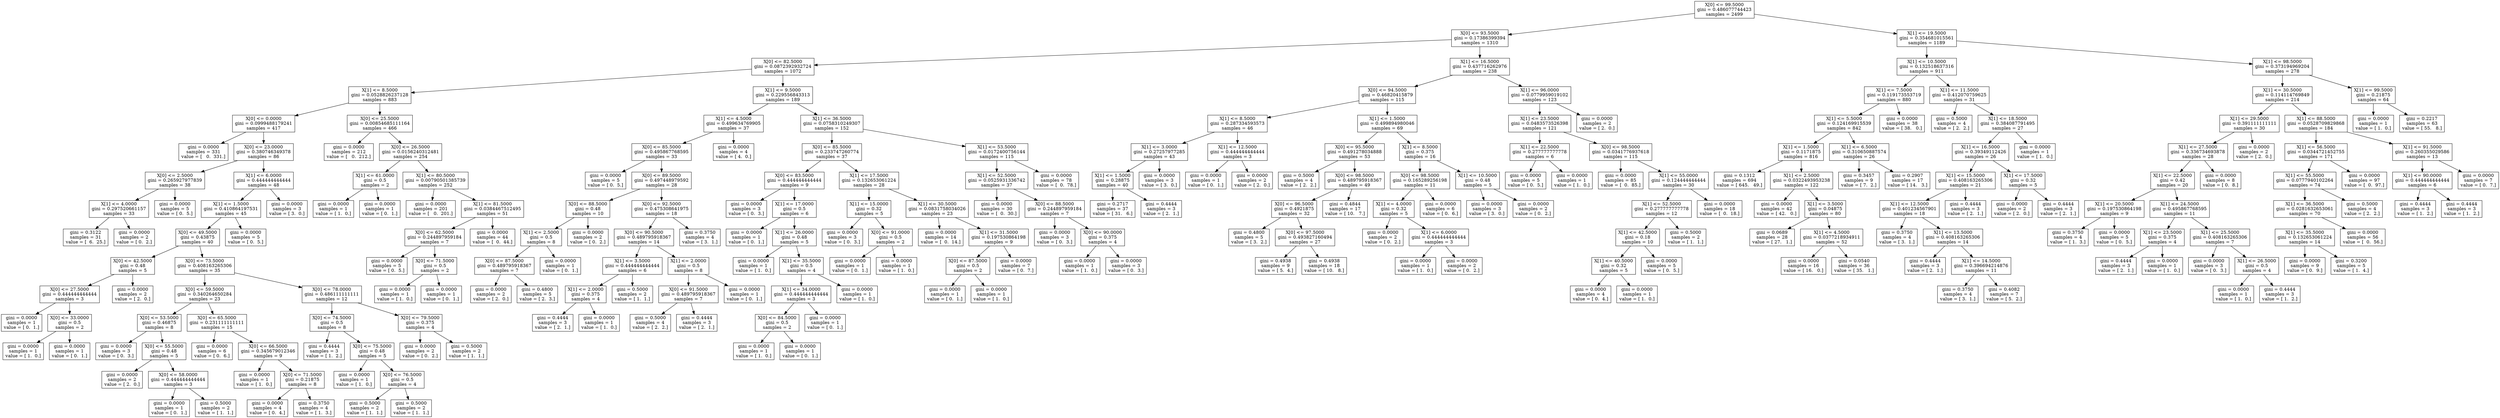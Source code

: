 digraph Tree {
0 [label="X[0] <= 99.5000\ngini = 0.486077744423\nsamples = 2499", shape="box"] ;
1 [label="X[0] <= 93.5000\ngini = 0.17386399394\nsamples = 1310", shape="box"] ;
0 -> 1 ;
2 [label="X[0] <= 82.5000\ngini = 0.0872392932724\nsamples = 1072", shape="box"] ;
1 -> 2 ;
3 [label="X[1] <= 8.5000\ngini = 0.0528826237128\nsamples = 883", shape="box"] ;
2 -> 3 ;
4 [label="X[0] <= 0.0000\ngini = 0.0999488179241\nsamples = 417", shape="box"] ;
3 -> 4 ;
5 [label="gini = 0.0000\nsamples = 331\nvalue = [   0.  331.]", shape="box"] ;
4 -> 5 ;
6 [label="X[0] <= 23.0000\ngini = 0.380746349378\nsamples = 86", shape="box"] ;
4 -> 6 ;
7 [label="X[0] <= 2.5000\ngini = 0.265927977839\nsamples = 38", shape="box"] ;
6 -> 7 ;
8 [label="X[1] <= 4.0000\ngini = 0.297520661157\nsamples = 33", shape="box"] ;
7 -> 8 ;
9 [label="gini = 0.3122\nsamples = 31\nvalue = [  6.  25.]", shape="box"] ;
8 -> 9 ;
10 [label="gini = 0.0000\nsamples = 2\nvalue = [ 0.  2.]", shape="box"] ;
8 -> 10 ;
11 [label="gini = 0.0000\nsamples = 5\nvalue = [ 0.  5.]", shape="box"] ;
7 -> 11 ;
12 [label="X[1] <= 6.0000\ngini = 0.444444444444\nsamples = 48", shape="box"] ;
6 -> 12 ;
13 [label="X[1] <= 1.5000\ngini = 0.410864197531\nsamples = 45", shape="box"] ;
12 -> 13 ;
14 [label="X[0] <= 49.5000\ngini = 0.43875\nsamples = 40", shape="box"] ;
13 -> 14 ;
15 [label="X[0] <= 42.5000\ngini = 0.48\nsamples = 5", shape="box"] ;
14 -> 15 ;
16 [label="X[0] <= 27.5000\ngini = 0.444444444444\nsamples = 3", shape="box"] ;
15 -> 16 ;
17 [label="gini = 0.0000\nsamples = 1\nvalue = [ 0.  1.]", shape="box"] ;
16 -> 17 ;
18 [label="X[0] <= 33.0000\ngini = 0.5\nsamples = 2", shape="box"] ;
16 -> 18 ;
19 [label="gini = 0.0000\nsamples = 1\nvalue = [ 1.  0.]", shape="box"] ;
18 -> 19 ;
20 [label="gini = 0.0000\nsamples = 1\nvalue = [ 0.  1.]", shape="box"] ;
18 -> 20 ;
21 [label="gini = 0.0000\nsamples = 2\nvalue = [ 2.  0.]", shape="box"] ;
15 -> 21 ;
22 [label="X[0] <= 73.5000\ngini = 0.408163265306\nsamples = 35", shape="box"] ;
14 -> 22 ;
23 [label="X[0] <= 59.5000\ngini = 0.340264650284\nsamples = 23", shape="box"] ;
22 -> 23 ;
24 [label="X[0] <= 53.5000\ngini = 0.46875\nsamples = 8", shape="box"] ;
23 -> 24 ;
25 [label="gini = 0.0000\nsamples = 3\nvalue = [ 0.  3.]", shape="box"] ;
24 -> 25 ;
26 [label="X[0] <= 55.5000\ngini = 0.48\nsamples = 5", shape="box"] ;
24 -> 26 ;
27 [label="gini = 0.0000\nsamples = 2\nvalue = [ 2.  0.]", shape="box"] ;
26 -> 27 ;
28 [label="X[0] <= 58.0000\ngini = 0.444444444444\nsamples = 3", shape="box"] ;
26 -> 28 ;
29 [label="gini = 0.0000\nsamples = 1\nvalue = [ 0.  1.]", shape="box"] ;
28 -> 29 ;
30 [label="gini = 0.5000\nsamples = 2\nvalue = [ 1.  1.]", shape="box"] ;
28 -> 30 ;
31 [label="X[0] <= 65.5000\ngini = 0.231111111111\nsamples = 15", shape="box"] ;
23 -> 31 ;
32 [label="gini = 0.0000\nsamples = 6\nvalue = [ 0.  6.]", shape="box"] ;
31 -> 32 ;
33 [label="X[0] <= 66.5000\ngini = 0.345679012346\nsamples = 9", shape="box"] ;
31 -> 33 ;
34 [label="gini = 0.0000\nsamples = 1\nvalue = [ 1.  0.]", shape="box"] ;
33 -> 34 ;
35 [label="X[0] <= 71.5000\ngini = 0.21875\nsamples = 8", shape="box"] ;
33 -> 35 ;
36 [label="gini = 0.0000\nsamples = 4\nvalue = [ 0.  4.]", shape="box"] ;
35 -> 36 ;
37 [label="gini = 0.3750\nsamples = 4\nvalue = [ 1.  3.]", shape="box"] ;
35 -> 37 ;
38 [label="X[0] <= 78.0000\ngini = 0.486111111111\nsamples = 12", shape="box"] ;
22 -> 38 ;
39 [label="X[0] <= 74.5000\ngini = 0.5\nsamples = 8", shape="box"] ;
38 -> 39 ;
40 [label="gini = 0.4444\nsamples = 3\nvalue = [ 1.  2.]", shape="box"] ;
39 -> 40 ;
41 [label="X[0] <= 75.5000\ngini = 0.48\nsamples = 5", shape="box"] ;
39 -> 41 ;
42 [label="gini = 0.0000\nsamples = 1\nvalue = [ 1.  0.]", shape="box"] ;
41 -> 42 ;
43 [label="X[0] <= 76.5000\ngini = 0.5\nsamples = 4", shape="box"] ;
41 -> 43 ;
44 [label="gini = 0.5000\nsamples = 2\nvalue = [ 1.  1.]", shape="box"] ;
43 -> 44 ;
45 [label="gini = 0.5000\nsamples = 2\nvalue = [ 1.  1.]", shape="box"] ;
43 -> 45 ;
46 [label="X[0] <= 79.5000\ngini = 0.375\nsamples = 4", shape="box"] ;
38 -> 46 ;
47 [label="gini = 0.0000\nsamples = 2\nvalue = [ 0.  2.]", shape="box"] ;
46 -> 47 ;
48 [label="gini = 0.5000\nsamples = 2\nvalue = [ 1.  1.]", shape="box"] ;
46 -> 48 ;
49 [label="gini = 0.0000\nsamples = 5\nvalue = [ 0.  5.]", shape="box"] ;
13 -> 49 ;
50 [label="gini = 0.0000\nsamples = 3\nvalue = [ 3.  0.]", shape="box"] ;
12 -> 50 ;
51 [label="X[0] <= 25.5000\ngini = 0.00854685111164\nsamples = 466", shape="box"] ;
3 -> 51 ;
52 [label="gini = 0.0000\nsamples = 212\nvalue = [   0.  212.]", shape="box"] ;
51 -> 52 ;
53 [label="X[0] <= 26.5000\ngini = 0.0156240312481\nsamples = 254", shape="box"] ;
51 -> 53 ;
54 [label="X[1] <= 61.0000\ngini = 0.5\nsamples = 2", shape="box"] ;
53 -> 54 ;
55 [label="gini = 0.0000\nsamples = 1\nvalue = [ 1.  0.]", shape="box"] ;
54 -> 55 ;
56 [label="gini = 0.0000\nsamples = 1\nvalue = [ 0.  1.]", shape="box"] ;
54 -> 56 ;
57 [label="X[1] <= 80.5000\ngini = 0.00790501385739\nsamples = 252", shape="box"] ;
53 -> 57 ;
58 [label="gini = 0.0000\nsamples = 201\nvalue = [   0.  201.]", shape="box"] ;
57 -> 58 ;
59 [label="X[1] <= 81.5000\ngini = 0.0384467512495\nsamples = 51", shape="box"] ;
57 -> 59 ;
60 [label="X[0] <= 62.5000\ngini = 0.244897959184\nsamples = 7", shape="box"] ;
59 -> 60 ;
61 [label="gini = 0.0000\nsamples = 5\nvalue = [ 0.  5.]", shape="box"] ;
60 -> 61 ;
62 [label="X[0] <= 71.5000\ngini = 0.5\nsamples = 2", shape="box"] ;
60 -> 62 ;
63 [label="gini = 0.0000\nsamples = 1\nvalue = [ 1.  0.]", shape="box"] ;
62 -> 63 ;
64 [label="gini = 0.0000\nsamples = 1\nvalue = [ 0.  1.]", shape="box"] ;
62 -> 64 ;
65 [label="gini = 0.0000\nsamples = 44\nvalue = [  0.  44.]", shape="box"] ;
59 -> 65 ;
66 [label="X[1] <= 9.5000\ngini = 0.229556843313\nsamples = 189", shape="box"] ;
2 -> 66 ;
67 [label="X[1] <= 4.5000\ngini = 0.499634769905\nsamples = 37", shape="box"] ;
66 -> 67 ;
68 [label="X[0] <= 85.5000\ngini = 0.495867768595\nsamples = 33", shape="box"] ;
67 -> 68 ;
69 [label="gini = 0.0000\nsamples = 5\nvalue = [ 0.  5.]", shape="box"] ;
68 -> 69 ;
70 [label="X[0] <= 89.5000\ngini = 0.497448979592\nsamples = 28", shape="box"] ;
68 -> 70 ;
71 [label="X[0] <= 88.5000\ngini = 0.48\nsamples = 10", shape="box"] ;
70 -> 71 ;
72 [label="X[1] <= 2.5000\ngini = 0.5\nsamples = 8", shape="box"] ;
71 -> 72 ;
73 [label="X[0] <= 87.5000\ngini = 0.489795918367\nsamples = 7", shape="box"] ;
72 -> 73 ;
74 [label="gini = 0.0000\nsamples = 2\nvalue = [ 2.  0.]", shape="box"] ;
73 -> 74 ;
75 [label="gini = 0.4800\nsamples = 5\nvalue = [ 2.  3.]", shape="box"] ;
73 -> 75 ;
76 [label="gini = 0.0000\nsamples = 1\nvalue = [ 0.  1.]", shape="box"] ;
72 -> 76 ;
77 [label="gini = 0.0000\nsamples = 2\nvalue = [ 0.  2.]", shape="box"] ;
71 -> 77 ;
78 [label="X[0] <= 92.5000\ngini = 0.475308641975\nsamples = 18", shape="box"] ;
70 -> 78 ;
79 [label="X[0] <= 90.5000\ngini = 0.489795918367\nsamples = 14", shape="box"] ;
78 -> 79 ;
80 [label="X[1] <= 3.5000\ngini = 0.444444444444\nsamples = 6", shape="box"] ;
79 -> 80 ;
81 [label="X[1] <= 2.0000\ngini = 0.375\nsamples = 4", shape="box"] ;
80 -> 81 ;
82 [label="gini = 0.4444\nsamples = 3\nvalue = [ 2.  1.]", shape="box"] ;
81 -> 82 ;
83 [label="gini = 0.0000\nsamples = 1\nvalue = [ 1.  0.]", shape="box"] ;
81 -> 83 ;
84 [label="gini = 0.5000\nsamples = 2\nvalue = [ 1.  1.]", shape="box"] ;
80 -> 84 ;
85 [label="X[1] <= 2.0000\ngini = 0.5\nsamples = 8", shape="box"] ;
79 -> 85 ;
86 [label="X[0] <= 91.5000\ngini = 0.489795918367\nsamples = 7", shape="box"] ;
85 -> 86 ;
87 [label="gini = 0.5000\nsamples = 4\nvalue = [ 2.  2.]", shape="box"] ;
86 -> 87 ;
88 [label="gini = 0.4444\nsamples = 3\nvalue = [ 2.  1.]", shape="box"] ;
86 -> 88 ;
89 [label="gini = 0.0000\nsamples = 1\nvalue = [ 0.  1.]", shape="box"] ;
85 -> 89 ;
90 [label="gini = 0.3750\nsamples = 4\nvalue = [ 3.  1.]", shape="box"] ;
78 -> 90 ;
91 [label="gini = 0.0000\nsamples = 4\nvalue = [ 4.  0.]", shape="box"] ;
67 -> 91 ;
92 [label="X[1] <= 36.5000\ngini = 0.0758310249307\nsamples = 152", shape="box"] ;
66 -> 92 ;
93 [label="X[0] <= 85.5000\ngini = 0.233747260774\nsamples = 37", shape="box"] ;
92 -> 93 ;
94 [label="X[0] <= 83.5000\ngini = 0.444444444444\nsamples = 9", shape="box"] ;
93 -> 94 ;
95 [label="gini = 0.0000\nsamples = 3\nvalue = [ 0.  3.]", shape="box"] ;
94 -> 95 ;
96 [label="X[1] <= 17.0000\ngini = 0.5\nsamples = 6", shape="box"] ;
94 -> 96 ;
97 [label="gini = 0.0000\nsamples = 1\nvalue = [ 0.  1.]", shape="box"] ;
96 -> 97 ;
98 [label="X[1] <= 26.0000\ngini = 0.48\nsamples = 5", shape="box"] ;
96 -> 98 ;
99 [label="gini = 0.0000\nsamples = 1\nvalue = [ 1.  0.]", shape="box"] ;
98 -> 99 ;
100 [label="X[1] <= 35.5000\ngini = 0.5\nsamples = 4", shape="box"] ;
98 -> 100 ;
101 [label="X[1] <= 34.0000\ngini = 0.444444444444\nsamples = 3", shape="box"] ;
100 -> 101 ;
102 [label="X[0] <= 84.5000\ngini = 0.5\nsamples = 2", shape="box"] ;
101 -> 102 ;
103 [label="gini = 0.0000\nsamples = 1\nvalue = [ 1.  0.]", shape="box"] ;
102 -> 103 ;
104 [label="gini = 0.0000\nsamples = 1\nvalue = [ 0.  1.]", shape="box"] ;
102 -> 104 ;
105 [label="gini = 0.0000\nsamples = 1\nvalue = [ 0.  1.]", shape="box"] ;
101 -> 105 ;
106 [label="gini = 0.0000\nsamples = 1\nvalue = [ 1.  0.]", shape="box"] ;
100 -> 106 ;
107 [label="X[1] <= 17.5000\ngini = 0.132653061224\nsamples = 28", shape="box"] ;
93 -> 107 ;
108 [label="X[1] <= 15.0000\ngini = 0.32\nsamples = 5", shape="box"] ;
107 -> 108 ;
109 [label="gini = 0.0000\nsamples = 3\nvalue = [ 0.  3.]", shape="box"] ;
108 -> 109 ;
110 [label="X[0] <= 91.0000\ngini = 0.5\nsamples = 2", shape="box"] ;
108 -> 110 ;
111 [label="gini = 0.0000\nsamples = 1\nvalue = [ 0.  1.]", shape="box"] ;
110 -> 111 ;
112 [label="gini = 0.0000\nsamples = 1\nvalue = [ 1.  0.]", shape="box"] ;
110 -> 112 ;
113 [label="X[1] <= 30.5000\ngini = 0.0831758034026\nsamples = 23", shape="box"] ;
107 -> 113 ;
114 [label="gini = 0.0000\nsamples = 14\nvalue = [  0.  14.]", shape="box"] ;
113 -> 114 ;
115 [label="X[1] <= 31.5000\ngini = 0.197530864198\nsamples = 9", shape="box"] ;
113 -> 115 ;
116 [label="X[0] <= 87.5000\ngini = 0.5\nsamples = 2", shape="box"] ;
115 -> 116 ;
117 [label="gini = 0.0000\nsamples = 1\nvalue = [ 0.  1.]", shape="box"] ;
116 -> 117 ;
118 [label="gini = 0.0000\nsamples = 1\nvalue = [ 1.  0.]", shape="box"] ;
116 -> 118 ;
119 [label="gini = 0.0000\nsamples = 7\nvalue = [ 0.  7.]", shape="box"] ;
115 -> 119 ;
120 [label="X[1] <= 53.5000\ngini = 0.0172400756144\nsamples = 115", shape="box"] ;
92 -> 120 ;
121 [label="X[1] <= 52.5000\ngini = 0.0525931336742\nsamples = 37", shape="box"] ;
120 -> 121 ;
122 [label="gini = 0.0000\nsamples = 30\nvalue = [  0.  30.]", shape="box"] ;
121 -> 122 ;
123 [label="X[0] <= 88.5000\ngini = 0.244897959184\nsamples = 7", shape="box"] ;
121 -> 123 ;
124 [label="gini = 0.0000\nsamples = 3\nvalue = [ 0.  3.]", shape="box"] ;
123 -> 124 ;
125 [label="X[0] <= 90.0000\ngini = 0.375\nsamples = 4", shape="box"] ;
123 -> 125 ;
126 [label="gini = 0.0000\nsamples = 1\nvalue = [ 1.  0.]", shape="box"] ;
125 -> 126 ;
127 [label="gini = 0.0000\nsamples = 3\nvalue = [ 0.  3.]", shape="box"] ;
125 -> 127 ;
128 [label="gini = 0.0000\nsamples = 78\nvalue = [  0.  78.]", shape="box"] ;
120 -> 128 ;
129 [label="X[1] <= 16.5000\ngini = 0.437716262976\nsamples = 238", shape="box"] ;
1 -> 129 ;
130 [label="X[0] <= 94.5000\ngini = 0.46820415879\nsamples = 115", shape="box"] ;
129 -> 130 ;
131 [label="X[1] <= 8.5000\ngini = 0.287334593573\nsamples = 46", shape="box"] ;
130 -> 131 ;
132 [label="X[1] <= 3.0000\ngini = 0.27257977285\nsamples = 43", shape="box"] ;
131 -> 132 ;
133 [label="X[1] <= 1.5000\ngini = 0.28875\nsamples = 40", shape="box"] ;
132 -> 133 ;
134 [label="gini = 0.2717\nsamples = 37\nvalue = [ 31.   6.]", shape="box"] ;
133 -> 134 ;
135 [label="gini = 0.4444\nsamples = 3\nvalue = [ 2.  1.]", shape="box"] ;
133 -> 135 ;
136 [label="gini = 0.0000\nsamples = 3\nvalue = [ 3.  0.]", shape="box"] ;
132 -> 136 ;
137 [label="X[1] <= 12.5000\ngini = 0.444444444444\nsamples = 3", shape="box"] ;
131 -> 137 ;
138 [label="gini = 0.0000\nsamples = 1\nvalue = [ 0.  1.]", shape="box"] ;
137 -> 138 ;
139 [label="gini = 0.0000\nsamples = 2\nvalue = [ 2.  0.]", shape="box"] ;
137 -> 139 ;
140 [label="X[1] <= 1.5000\ngini = 0.499894980046\nsamples = 69", shape="box"] ;
130 -> 140 ;
141 [label="X[0] <= 95.5000\ngini = 0.491278034888\nsamples = 53", shape="box"] ;
140 -> 141 ;
142 [label="gini = 0.5000\nsamples = 4\nvalue = [ 2.  2.]", shape="box"] ;
141 -> 142 ;
143 [label="X[0] <= 98.5000\ngini = 0.489795918367\nsamples = 49", shape="box"] ;
141 -> 143 ;
144 [label="X[0] <= 96.5000\ngini = 0.4921875\nsamples = 32", shape="box"] ;
143 -> 144 ;
145 [label="gini = 0.4800\nsamples = 5\nvalue = [ 3.  2.]", shape="box"] ;
144 -> 145 ;
146 [label="X[0] <= 97.5000\ngini = 0.493827160494\nsamples = 27", shape="box"] ;
144 -> 146 ;
147 [label="gini = 0.4938\nsamples = 9\nvalue = [ 5.  4.]", shape="box"] ;
146 -> 147 ;
148 [label="gini = 0.4938\nsamples = 18\nvalue = [ 10.   8.]", shape="box"] ;
146 -> 148 ;
149 [label="gini = 0.4844\nsamples = 17\nvalue = [ 10.   7.]", shape="box"] ;
143 -> 149 ;
150 [label="X[1] <= 8.5000\ngini = 0.375\nsamples = 16", shape="box"] ;
140 -> 150 ;
151 [label="X[0] <= 98.5000\ngini = 0.165289256198\nsamples = 11", shape="box"] ;
150 -> 151 ;
152 [label="X[1] <= 4.0000\ngini = 0.32\nsamples = 5", shape="box"] ;
151 -> 152 ;
153 [label="gini = 0.0000\nsamples = 2\nvalue = [ 0.  2.]", shape="box"] ;
152 -> 153 ;
154 [label="X[1] <= 6.0000\ngini = 0.444444444444\nsamples = 3", shape="box"] ;
152 -> 154 ;
155 [label="gini = 0.0000\nsamples = 1\nvalue = [ 1.  0.]", shape="box"] ;
154 -> 155 ;
156 [label="gini = 0.0000\nsamples = 2\nvalue = [ 0.  2.]", shape="box"] ;
154 -> 156 ;
157 [label="gini = 0.0000\nsamples = 6\nvalue = [ 0.  6.]", shape="box"] ;
151 -> 157 ;
158 [label="X[1] <= 10.5000\ngini = 0.48\nsamples = 5", shape="box"] ;
150 -> 158 ;
159 [label="gini = 0.0000\nsamples = 3\nvalue = [ 3.  0.]", shape="box"] ;
158 -> 159 ;
160 [label="gini = 0.0000\nsamples = 2\nvalue = [ 0.  2.]", shape="box"] ;
158 -> 160 ;
161 [label="X[1] <= 96.0000\ngini = 0.0779959019102\nsamples = 123", shape="box"] ;
129 -> 161 ;
162 [label="X[1] <= 23.5000\ngini = 0.0483573526398\nsamples = 121", shape="box"] ;
161 -> 162 ;
163 [label="X[1] <= 22.5000\ngini = 0.277777777778\nsamples = 6", shape="box"] ;
162 -> 163 ;
164 [label="gini = 0.0000\nsamples = 5\nvalue = [ 0.  5.]", shape="box"] ;
163 -> 164 ;
165 [label="gini = 0.0000\nsamples = 1\nvalue = [ 1.  0.]", shape="box"] ;
163 -> 165 ;
166 [label="X[0] <= 98.5000\ngini = 0.0341776937618\nsamples = 115", shape="box"] ;
162 -> 166 ;
167 [label="gini = 0.0000\nsamples = 85\nvalue = [  0.  85.]", shape="box"] ;
166 -> 167 ;
168 [label="X[1] <= 55.0000\ngini = 0.124444444444\nsamples = 30", shape="box"] ;
166 -> 168 ;
169 [label="X[1] <= 52.5000\ngini = 0.277777777778\nsamples = 12", shape="box"] ;
168 -> 169 ;
170 [label="X[1] <= 42.5000\ngini = 0.18\nsamples = 10", shape="box"] ;
169 -> 170 ;
171 [label="X[1] <= 40.5000\ngini = 0.32\nsamples = 5", shape="box"] ;
170 -> 171 ;
172 [label="gini = 0.0000\nsamples = 4\nvalue = [ 0.  4.]", shape="box"] ;
171 -> 172 ;
173 [label="gini = 0.0000\nsamples = 1\nvalue = [ 1.  0.]", shape="box"] ;
171 -> 173 ;
174 [label="gini = 0.0000\nsamples = 5\nvalue = [ 0.  5.]", shape="box"] ;
170 -> 174 ;
175 [label="gini = 0.5000\nsamples = 2\nvalue = [ 1.  1.]", shape="box"] ;
169 -> 175 ;
176 [label="gini = 0.0000\nsamples = 18\nvalue = [  0.  18.]", shape="box"] ;
168 -> 176 ;
177 [label="gini = 0.0000\nsamples = 2\nvalue = [ 2.  0.]", shape="box"] ;
161 -> 177 ;
178 [label="X[1] <= 19.5000\ngini = 0.354681015561\nsamples = 1189", shape="box"] ;
0 -> 178 ;
179 [label="X[1] <= 10.5000\ngini = 0.132518637316\nsamples = 911", shape="box"] ;
178 -> 179 ;
180 [label="X[1] <= 7.5000\ngini = 0.119173553719\nsamples = 880", shape="box"] ;
179 -> 180 ;
181 [label="X[1] <= 5.5000\ngini = 0.124169915539\nsamples = 842", shape="box"] ;
180 -> 181 ;
182 [label="X[1] <= 1.5000\ngini = 0.1171875\nsamples = 816", shape="box"] ;
181 -> 182 ;
183 [label="gini = 0.1312\nsamples = 694\nvalue = [ 645.   49.]", shape="box"] ;
182 -> 183 ;
184 [label="X[1] <= 2.5000\ngini = 0.0322493953238\nsamples = 122", shape="box"] ;
182 -> 184 ;
185 [label="gini = 0.0000\nsamples = 42\nvalue = [ 42.   0.]", shape="box"] ;
184 -> 185 ;
186 [label="X[1] <= 3.5000\ngini = 0.04875\nsamples = 80", shape="box"] ;
184 -> 186 ;
187 [label="gini = 0.0689\nsamples = 28\nvalue = [ 27.   1.]", shape="box"] ;
186 -> 187 ;
188 [label="X[1] <= 4.5000\ngini = 0.0377218934911\nsamples = 52", shape="box"] ;
186 -> 188 ;
189 [label="gini = 0.0000\nsamples = 16\nvalue = [ 16.   0.]", shape="box"] ;
188 -> 189 ;
190 [label="gini = 0.0540\nsamples = 36\nvalue = [ 35.   1.]", shape="box"] ;
188 -> 190 ;
191 [label="X[1] <= 6.5000\ngini = 0.310650887574\nsamples = 26", shape="box"] ;
181 -> 191 ;
192 [label="gini = 0.3457\nsamples = 9\nvalue = [ 7.  2.]", shape="box"] ;
191 -> 192 ;
193 [label="gini = 0.2907\nsamples = 17\nvalue = [ 14.   3.]", shape="box"] ;
191 -> 193 ;
194 [label="gini = 0.0000\nsamples = 38\nvalue = [ 38.   0.]", shape="box"] ;
180 -> 194 ;
195 [label="X[1] <= 11.5000\ngini = 0.412070759625\nsamples = 31", shape="box"] ;
179 -> 195 ;
196 [label="gini = 0.5000\nsamples = 4\nvalue = [ 2.  2.]", shape="box"] ;
195 -> 196 ;
197 [label="X[1] <= 18.5000\ngini = 0.384087791495\nsamples = 27", shape="box"] ;
195 -> 197 ;
198 [label="X[1] <= 16.5000\ngini = 0.39349112426\nsamples = 26", shape="box"] ;
197 -> 198 ;
199 [label="X[1] <= 15.5000\ngini = 0.408163265306\nsamples = 21", shape="box"] ;
198 -> 199 ;
200 [label="X[1] <= 12.5000\ngini = 0.401234567901\nsamples = 18", shape="box"] ;
199 -> 200 ;
201 [label="gini = 0.3750\nsamples = 4\nvalue = [ 3.  1.]", shape="box"] ;
200 -> 201 ;
202 [label="X[1] <= 13.5000\ngini = 0.408163265306\nsamples = 14", shape="box"] ;
200 -> 202 ;
203 [label="gini = 0.4444\nsamples = 3\nvalue = [ 2.  1.]", shape="box"] ;
202 -> 203 ;
204 [label="X[1] <= 14.5000\ngini = 0.396694214876\nsamples = 11", shape="box"] ;
202 -> 204 ;
205 [label="gini = 0.3750\nsamples = 4\nvalue = [ 3.  1.]", shape="box"] ;
204 -> 205 ;
206 [label="gini = 0.4082\nsamples = 7\nvalue = [ 5.  2.]", shape="box"] ;
204 -> 206 ;
207 [label="gini = 0.4444\nsamples = 3\nvalue = [ 2.  1.]", shape="box"] ;
199 -> 207 ;
208 [label="X[1] <= 17.5000\ngini = 0.32\nsamples = 5", shape="box"] ;
198 -> 208 ;
209 [label="gini = 0.0000\nsamples = 2\nvalue = [ 2.  0.]", shape="box"] ;
208 -> 209 ;
210 [label="gini = 0.4444\nsamples = 3\nvalue = [ 2.  1.]", shape="box"] ;
208 -> 210 ;
211 [label="gini = 0.0000\nsamples = 1\nvalue = [ 1.  0.]", shape="box"] ;
197 -> 211 ;
212 [label="X[1] <= 98.5000\ngini = 0.373194969204\nsamples = 278", shape="box"] ;
178 -> 212 ;
213 [label="X[1] <= 30.5000\ngini = 0.114114769849\nsamples = 214", shape="box"] ;
212 -> 213 ;
214 [label="X[1] <= 29.5000\ngini = 0.391111111111\nsamples = 30", shape="box"] ;
213 -> 214 ;
215 [label="X[1] <= 27.5000\ngini = 0.336734693878\nsamples = 28", shape="box"] ;
214 -> 215 ;
216 [label="X[1] <= 22.5000\ngini = 0.42\nsamples = 20", shape="box"] ;
215 -> 216 ;
217 [label="X[1] <= 20.5000\ngini = 0.197530864198\nsamples = 9", shape="box"] ;
216 -> 217 ;
218 [label="gini = 0.3750\nsamples = 4\nvalue = [ 1.  3.]", shape="box"] ;
217 -> 218 ;
219 [label="gini = 0.0000\nsamples = 5\nvalue = [ 0.  5.]", shape="box"] ;
217 -> 219 ;
220 [label="X[1] <= 24.5000\ngini = 0.495867768595\nsamples = 11", shape="box"] ;
216 -> 220 ;
221 [label="X[1] <= 23.5000\ngini = 0.375\nsamples = 4", shape="box"] ;
220 -> 221 ;
222 [label="gini = 0.4444\nsamples = 3\nvalue = [ 2.  1.]", shape="box"] ;
221 -> 222 ;
223 [label="gini = 0.0000\nsamples = 1\nvalue = [ 1.  0.]", shape="box"] ;
221 -> 223 ;
224 [label="X[1] <= 25.5000\ngini = 0.408163265306\nsamples = 7", shape="box"] ;
220 -> 224 ;
225 [label="gini = 0.0000\nsamples = 3\nvalue = [ 0.  3.]", shape="box"] ;
224 -> 225 ;
226 [label="X[1] <= 26.5000\ngini = 0.5\nsamples = 4", shape="box"] ;
224 -> 226 ;
227 [label="gini = 0.0000\nsamples = 1\nvalue = [ 1.  0.]", shape="box"] ;
226 -> 227 ;
228 [label="gini = 0.4444\nsamples = 3\nvalue = [ 1.  2.]", shape="box"] ;
226 -> 228 ;
229 [label="gini = 0.0000\nsamples = 8\nvalue = [ 0.  8.]", shape="box"] ;
215 -> 229 ;
230 [label="gini = 0.0000\nsamples = 2\nvalue = [ 2.  0.]", shape="box"] ;
214 -> 230 ;
231 [label="X[1] <= 88.5000\ngini = 0.0528709829868\nsamples = 184", shape="box"] ;
213 -> 231 ;
232 [label="X[1] <= 56.5000\ngini = 0.0344721452755\nsamples = 171", shape="box"] ;
231 -> 232 ;
233 [label="X[1] <= 55.5000\ngini = 0.0777940102264\nsamples = 74", shape="box"] ;
232 -> 233 ;
234 [label="X[1] <= 36.5000\ngini = 0.0281632653061\nsamples = 70", shape="box"] ;
233 -> 234 ;
235 [label="X[1] <= 35.5000\ngini = 0.132653061224\nsamples = 14", shape="box"] ;
234 -> 235 ;
236 [label="gini = 0.0000\nsamples = 9\nvalue = [ 0.  9.]", shape="box"] ;
235 -> 236 ;
237 [label="gini = 0.3200\nsamples = 5\nvalue = [ 1.  4.]", shape="box"] ;
235 -> 237 ;
238 [label="gini = 0.0000\nsamples = 56\nvalue = [  0.  56.]", shape="box"] ;
234 -> 238 ;
239 [label="gini = 0.5000\nsamples = 4\nvalue = [ 2.  2.]", shape="box"] ;
233 -> 239 ;
240 [label="gini = 0.0000\nsamples = 97\nvalue = [  0.  97.]", shape="box"] ;
232 -> 240 ;
241 [label="X[1] <= 91.5000\ngini = 0.260355029586\nsamples = 13", shape="box"] ;
231 -> 241 ;
242 [label="X[1] <= 90.0000\ngini = 0.444444444444\nsamples = 6", shape="box"] ;
241 -> 242 ;
243 [label="gini = 0.4444\nsamples = 3\nvalue = [ 1.  2.]", shape="box"] ;
242 -> 243 ;
244 [label="gini = 0.4444\nsamples = 3\nvalue = [ 1.  2.]", shape="box"] ;
242 -> 244 ;
245 [label="gini = 0.0000\nsamples = 7\nvalue = [ 0.  7.]", shape="box"] ;
241 -> 245 ;
246 [label="X[1] <= 99.5000\ngini = 0.21875\nsamples = 64", shape="box"] ;
212 -> 246 ;
247 [label="gini = 0.0000\nsamples = 1\nvalue = [ 1.  0.]", shape="box"] ;
246 -> 247 ;
248 [label="gini = 0.2217\nsamples = 63\nvalue = [ 55.   8.]", shape="box"] ;
246 -> 248 ;
}